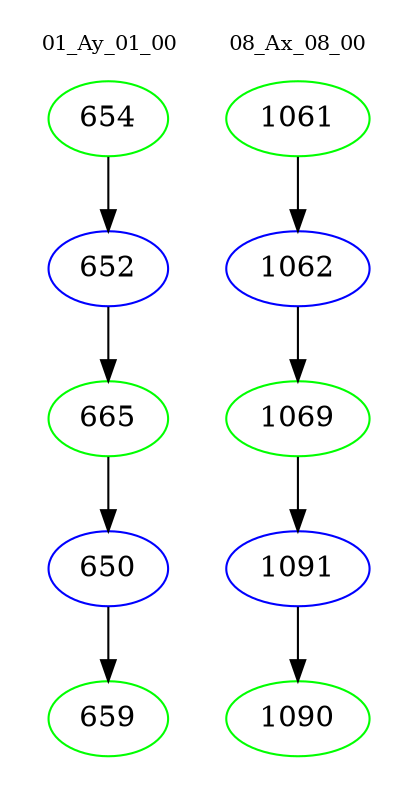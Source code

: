 digraph{
subgraph cluster_0 {
color = white
label = "01_Ay_01_00";
fontsize=10;
T0_654 [label="654", color="green"]
T0_654 -> T0_652 [color="black"]
T0_652 [label="652", color="blue"]
T0_652 -> T0_665 [color="black"]
T0_665 [label="665", color="green"]
T0_665 -> T0_650 [color="black"]
T0_650 [label="650", color="blue"]
T0_650 -> T0_659 [color="black"]
T0_659 [label="659", color="green"]
}
subgraph cluster_1 {
color = white
label = "08_Ax_08_00";
fontsize=10;
T1_1061 [label="1061", color="green"]
T1_1061 -> T1_1062 [color="black"]
T1_1062 [label="1062", color="blue"]
T1_1062 -> T1_1069 [color="black"]
T1_1069 [label="1069", color="green"]
T1_1069 -> T1_1091 [color="black"]
T1_1091 [label="1091", color="blue"]
T1_1091 -> T1_1090 [color="black"]
T1_1090 [label="1090", color="green"]
}
}

